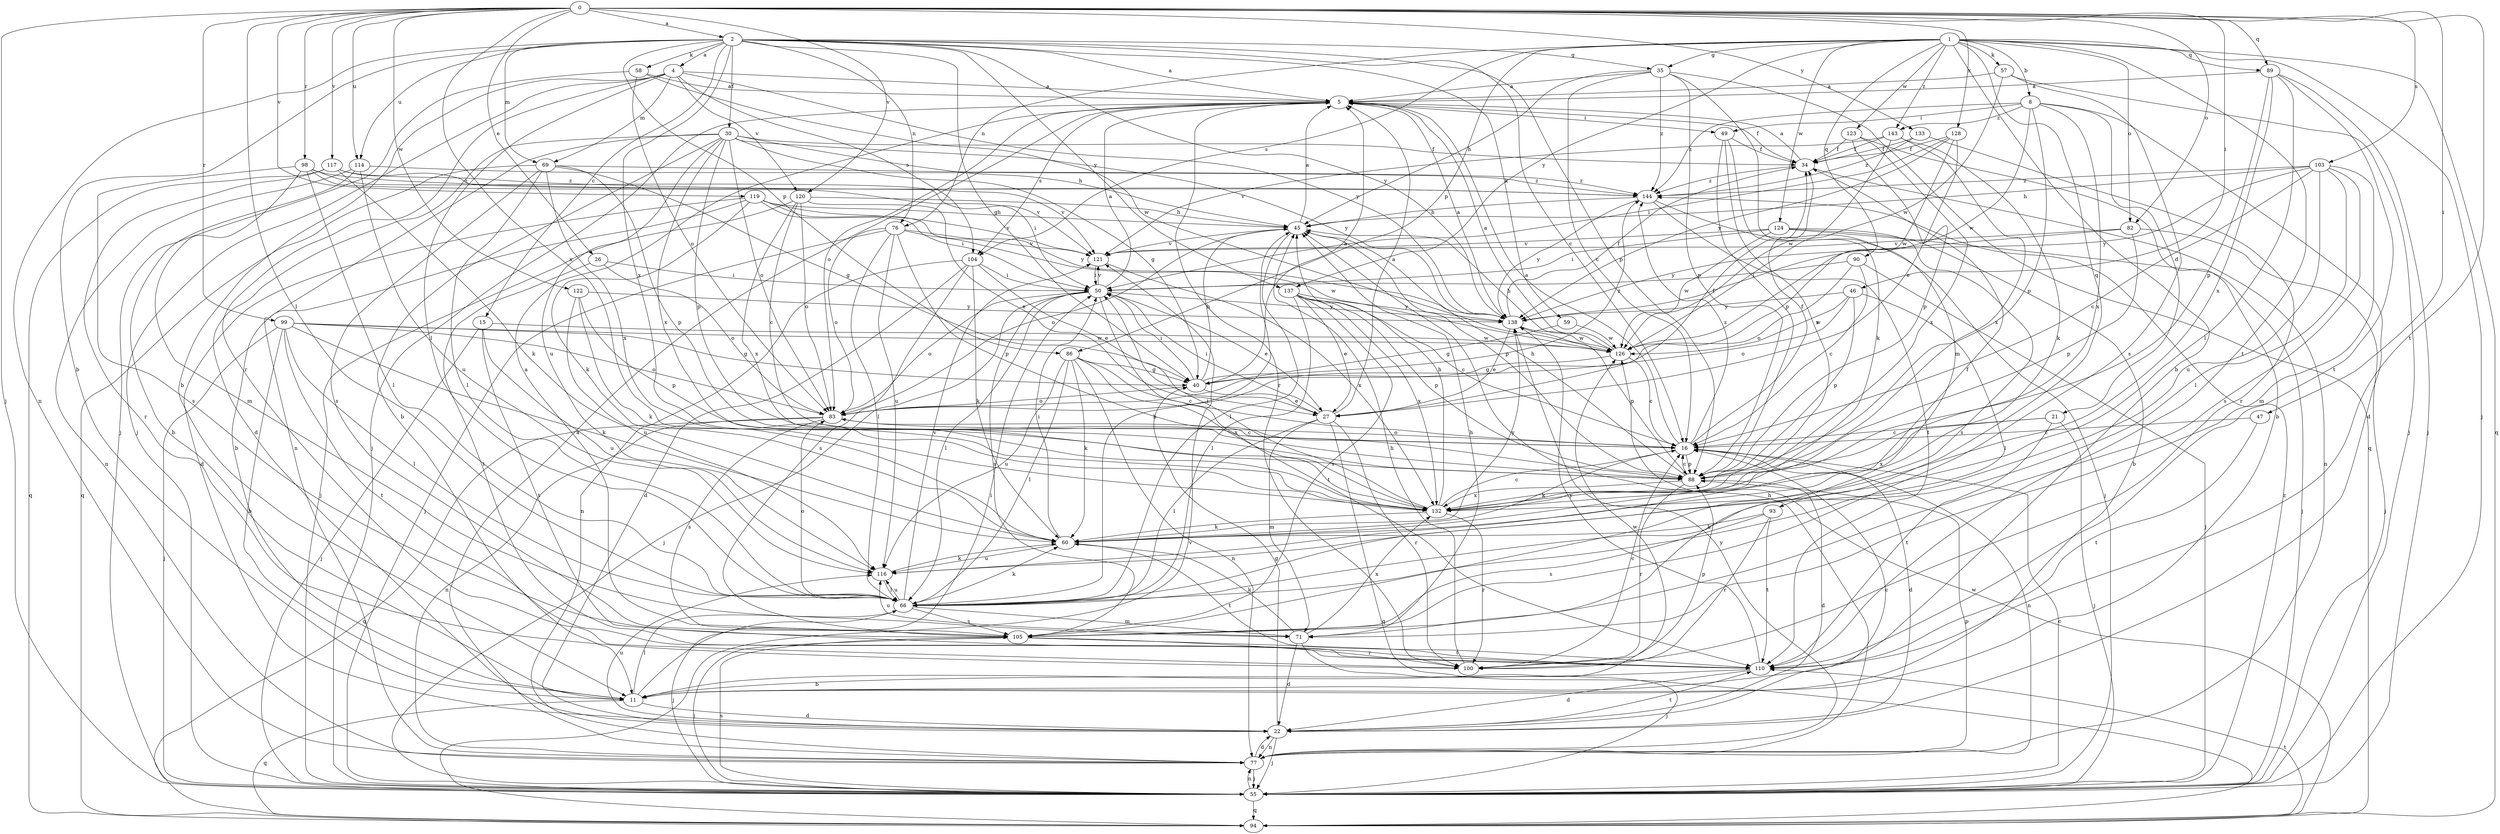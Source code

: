 strict digraph  {
0;
1;
2;
4;
5;
8;
11;
15;
16;
21;
22;
26;
27;
30;
34;
35;
40;
45;
46;
47;
49;
50;
55;
57;
58;
59;
60;
66;
69;
71;
76;
77;
82;
83;
86;
88;
89;
90;
93;
94;
98;
99;
100;
103;
104;
105;
110;
114;
116;
117;
119;
120;
121;
122;
123;
124;
126;
128;
132;
133;
137;
138;
143;
144;
0 -> 2  [label=a];
0 -> 26  [label=e];
0 -> 46  [label=i];
0 -> 47  [label=i];
0 -> 55  [label=j];
0 -> 66  [label=l];
0 -> 82  [label=o];
0 -> 89  [label=q];
0 -> 98  [label=r];
0 -> 99  [label=r];
0 -> 103  [label=s];
0 -> 110  [label=t];
0 -> 114  [label=u];
0 -> 117  [label=v];
0 -> 119  [label=v];
0 -> 120  [label=v];
0 -> 122  [label=w];
0 -> 128  [label=x];
0 -> 132  [label=x];
0 -> 133  [label=y];
1 -> 8  [label=b];
1 -> 11  [label=b];
1 -> 35  [label=g];
1 -> 55  [label=j];
1 -> 57  [label=k];
1 -> 76  [label=n];
1 -> 82  [label=o];
1 -> 86  [label=p];
1 -> 89  [label=q];
1 -> 90  [label=q];
1 -> 93  [label=q];
1 -> 94  [label=q];
1 -> 104  [label=s];
1 -> 110  [label=t];
1 -> 123  [label=w];
1 -> 124  [label=w];
1 -> 137  [label=y];
1 -> 143  [label=z];
2 -> 4  [label=a];
2 -> 5  [label=a];
2 -> 11  [label=b];
2 -> 15  [label=c];
2 -> 16  [label=c];
2 -> 30  [label=f];
2 -> 35  [label=g];
2 -> 40  [label=g];
2 -> 58  [label=k];
2 -> 59  [label=k];
2 -> 69  [label=m];
2 -> 76  [label=n];
2 -> 77  [label=n];
2 -> 86  [label=p];
2 -> 88  [label=p];
2 -> 114  [label=u];
2 -> 132  [label=x];
2 -> 137  [label=y];
2 -> 138  [label=y];
4 -> 5  [label=a];
4 -> 11  [label=b];
4 -> 55  [label=j];
4 -> 66  [label=l];
4 -> 69  [label=m];
4 -> 100  [label=r];
4 -> 104  [label=s];
4 -> 120  [label=v];
4 -> 138  [label=y];
5 -> 34  [label=f];
5 -> 49  [label=i];
5 -> 55  [label=j];
5 -> 83  [label=o];
5 -> 100  [label=r];
5 -> 104  [label=s];
8 -> 21  [label=d];
8 -> 22  [label=d];
8 -> 49  [label=i];
8 -> 88  [label=p];
8 -> 126  [label=w];
8 -> 132  [label=x];
8 -> 143  [label=z];
8 -> 144  [label=z];
11 -> 22  [label=d];
11 -> 50  [label=i];
11 -> 66  [label=l];
11 -> 94  [label=q];
11 -> 126  [label=w];
15 -> 55  [label=j];
15 -> 110  [label=t];
15 -> 116  [label=u];
15 -> 126  [label=w];
16 -> 5  [label=a];
16 -> 22  [label=d];
16 -> 34  [label=f];
16 -> 60  [label=k];
16 -> 77  [label=n];
16 -> 83  [label=o];
16 -> 88  [label=p];
16 -> 144  [label=z];
21 -> 16  [label=c];
21 -> 55  [label=j];
21 -> 110  [label=t];
21 -> 132  [label=x];
22 -> 16  [label=c];
22 -> 40  [label=g];
22 -> 55  [label=j];
22 -> 77  [label=n];
22 -> 110  [label=t];
22 -> 116  [label=u];
26 -> 50  [label=i];
26 -> 83  [label=o];
26 -> 110  [label=t];
27 -> 5  [label=a];
27 -> 34  [label=f];
27 -> 50  [label=i];
27 -> 66  [label=l];
27 -> 71  [label=m];
27 -> 94  [label=q];
27 -> 100  [label=r];
30 -> 11  [label=b];
30 -> 22  [label=d];
30 -> 34  [label=f];
30 -> 40  [label=g];
30 -> 45  [label=h];
30 -> 77  [label=n];
30 -> 83  [label=o];
30 -> 88  [label=p];
30 -> 116  [label=u];
30 -> 132  [label=x];
30 -> 138  [label=y];
34 -> 5  [label=a];
34 -> 77  [label=n];
34 -> 144  [label=z];
35 -> 5  [label=a];
35 -> 16  [label=c];
35 -> 45  [label=h];
35 -> 71  [label=m];
35 -> 88  [label=p];
35 -> 94  [label=q];
35 -> 144  [label=z];
40 -> 5  [label=a];
40 -> 27  [label=e];
40 -> 45  [label=h];
40 -> 50  [label=i];
40 -> 83  [label=o];
40 -> 144  [label=z];
45 -> 5  [label=a];
45 -> 66  [label=l];
45 -> 83  [label=o];
45 -> 88  [label=p];
45 -> 121  [label=v];
46 -> 66  [label=l];
46 -> 83  [label=o];
46 -> 88  [label=p];
46 -> 126  [label=w];
46 -> 138  [label=y];
47 -> 16  [label=c];
47 -> 110  [label=t];
49 -> 34  [label=f];
49 -> 60  [label=k];
49 -> 88  [label=p];
49 -> 132  [label=x];
50 -> 5  [label=a];
50 -> 27  [label=e];
50 -> 55  [label=j];
50 -> 66  [label=l];
50 -> 83  [label=o];
50 -> 105  [label=s];
50 -> 110  [label=t];
50 -> 121  [label=v];
50 -> 138  [label=y];
55 -> 16  [label=c];
55 -> 77  [label=n];
55 -> 94  [label=q];
55 -> 105  [label=s];
55 -> 144  [label=z];
57 -> 5  [label=a];
57 -> 55  [label=j];
57 -> 105  [label=s];
57 -> 126  [label=w];
58 -> 5  [label=a];
58 -> 55  [label=j];
58 -> 83  [label=o];
58 -> 126  [label=w];
59 -> 40  [label=g];
59 -> 126  [label=w];
60 -> 50  [label=i];
60 -> 110  [label=t];
60 -> 116  [label=u];
60 -> 138  [label=y];
66 -> 45  [label=h];
66 -> 55  [label=j];
66 -> 60  [label=k];
66 -> 71  [label=m];
66 -> 83  [label=o];
66 -> 105  [label=s];
66 -> 116  [label=u];
66 -> 121  [label=v];
69 -> 40  [label=g];
69 -> 66  [label=l];
69 -> 88  [label=p];
69 -> 94  [label=q];
69 -> 105  [label=s];
69 -> 132  [label=x];
69 -> 144  [label=z];
71 -> 22  [label=d];
71 -> 45  [label=h];
71 -> 55  [label=j];
71 -> 60  [label=k];
71 -> 116  [label=u];
71 -> 132  [label=x];
76 -> 55  [label=j];
76 -> 66  [label=l];
76 -> 83  [label=o];
76 -> 88  [label=p];
76 -> 116  [label=u];
76 -> 121  [label=v];
76 -> 126  [label=w];
77 -> 5  [label=a];
77 -> 22  [label=d];
77 -> 45  [label=h];
77 -> 55  [label=j];
77 -> 88  [label=p];
77 -> 138  [label=y];
82 -> 55  [label=j];
82 -> 88  [label=p];
82 -> 121  [label=v];
82 -> 138  [label=y];
83 -> 16  [label=c];
83 -> 77  [label=n];
83 -> 94  [label=q];
83 -> 105  [label=s];
86 -> 16  [label=c];
86 -> 40  [label=g];
86 -> 60  [label=k];
86 -> 66  [label=l];
86 -> 77  [label=n];
86 -> 116  [label=u];
86 -> 132  [label=x];
88 -> 16  [label=c];
88 -> 22  [label=d];
88 -> 45  [label=h];
88 -> 100  [label=r];
88 -> 132  [label=x];
89 -> 5  [label=a];
89 -> 55  [label=j];
89 -> 66  [label=l];
89 -> 88  [label=p];
89 -> 110  [label=t];
89 -> 132  [label=x];
90 -> 16  [label=c];
90 -> 50  [label=i];
90 -> 55  [label=j];
90 -> 83  [label=o];
93 -> 60  [label=k];
93 -> 100  [label=r];
93 -> 105  [label=s];
93 -> 110  [label=t];
94 -> 110  [label=t];
94 -> 121  [label=v];
94 -> 126  [label=w];
98 -> 50  [label=i];
98 -> 66  [label=l];
98 -> 71  [label=m];
98 -> 105  [label=s];
98 -> 121  [label=v];
98 -> 144  [label=z];
99 -> 11  [label=b];
99 -> 40  [label=g];
99 -> 55  [label=j];
99 -> 60  [label=k];
99 -> 66  [label=l];
99 -> 83  [label=o];
99 -> 110  [label=t];
99 -> 126  [label=w];
100 -> 16  [label=c];
100 -> 45  [label=h];
100 -> 88  [label=p];
103 -> 16  [label=c];
103 -> 45  [label=h];
103 -> 66  [label=l];
103 -> 71  [label=m];
103 -> 105  [label=s];
103 -> 116  [label=u];
103 -> 138  [label=y];
103 -> 144  [label=z];
104 -> 22  [label=d];
104 -> 27  [label=e];
104 -> 50  [label=i];
104 -> 60  [label=k];
104 -> 77  [label=n];
104 -> 105  [label=s];
105 -> 5  [label=a];
105 -> 55  [label=j];
105 -> 100  [label=r];
105 -> 110  [label=t];
110 -> 11  [label=b];
110 -> 22  [label=d];
110 -> 138  [label=y];
114 -> 11  [label=b];
114 -> 77  [label=n];
114 -> 116  [label=u];
114 -> 144  [label=z];
116 -> 34  [label=f];
116 -> 60  [label=k];
116 -> 66  [label=l];
117 -> 60  [label=k];
117 -> 94  [label=q];
117 -> 100  [label=r];
117 -> 121  [label=v];
117 -> 144  [label=z];
119 -> 11  [label=b];
119 -> 22  [label=d];
119 -> 45  [label=h];
119 -> 50  [label=i];
119 -> 60  [label=k];
119 -> 121  [label=v];
119 -> 138  [label=y];
120 -> 16  [label=c];
120 -> 27  [label=e];
120 -> 45  [label=h];
120 -> 55  [label=j];
120 -> 83  [label=o];
120 -> 132  [label=x];
121 -> 50  [label=i];
121 -> 132  [label=x];
122 -> 60  [label=k];
122 -> 88  [label=p];
122 -> 116  [label=u];
122 -> 138  [label=y];
123 -> 11  [label=b];
123 -> 34  [label=f];
123 -> 88  [label=p];
123 -> 132  [label=x];
124 -> 11  [label=b];
124 -> 50  [label=i];
124 -> 55  [label=j];
124 -> 105  [label=s];
124 -> 121  [label=v];
124 -> 126  [label=w];
126 -> 5  [label=a];
126 -> 16  [label=c];
126 -> 40  [label=g];
126 -> 45  [label=h];
128 -> 27  [label=e];
128 -> 34  [label=f];
128 -> 50  [label=i];
128 -> 126  [label=w];
128 -> 138  [label=y];
132 -> 16  [label=c];
132 -> 45  [label=h];
132 -> 50  [label=i];
132 -> 60  [label=k];
132 -> 100  [label=r];
133 -> 34  [label=f];
133 -> 100  [label=r];
133 -> 144  [label=z];
137 -> 16  [label=c];
137 -> 27  [label=e];
137 -> 66  [label=l];
137 -> 88  [label=p];
137 -> 105  [label=s];
137 -> 132  [label=x];
137 -> 138  [label=y];
138 -> 5  [label=a];
138 -> 27  [label=e];
138 -> 34  [label=f];
138 -> 88  [label=p];
138 -> 126  [label=w];
143 -> 34  [label=f];
143 -> 60  [label=k];
143 -> 121  [label=v];
143 -> 126  [label=w];
143 -> 132  [label=x];
144 -> 45  [label=h];
144 -> 55  [label=j];
144 -> 110  [label=t];
144 -> 138  [label=y];
}
